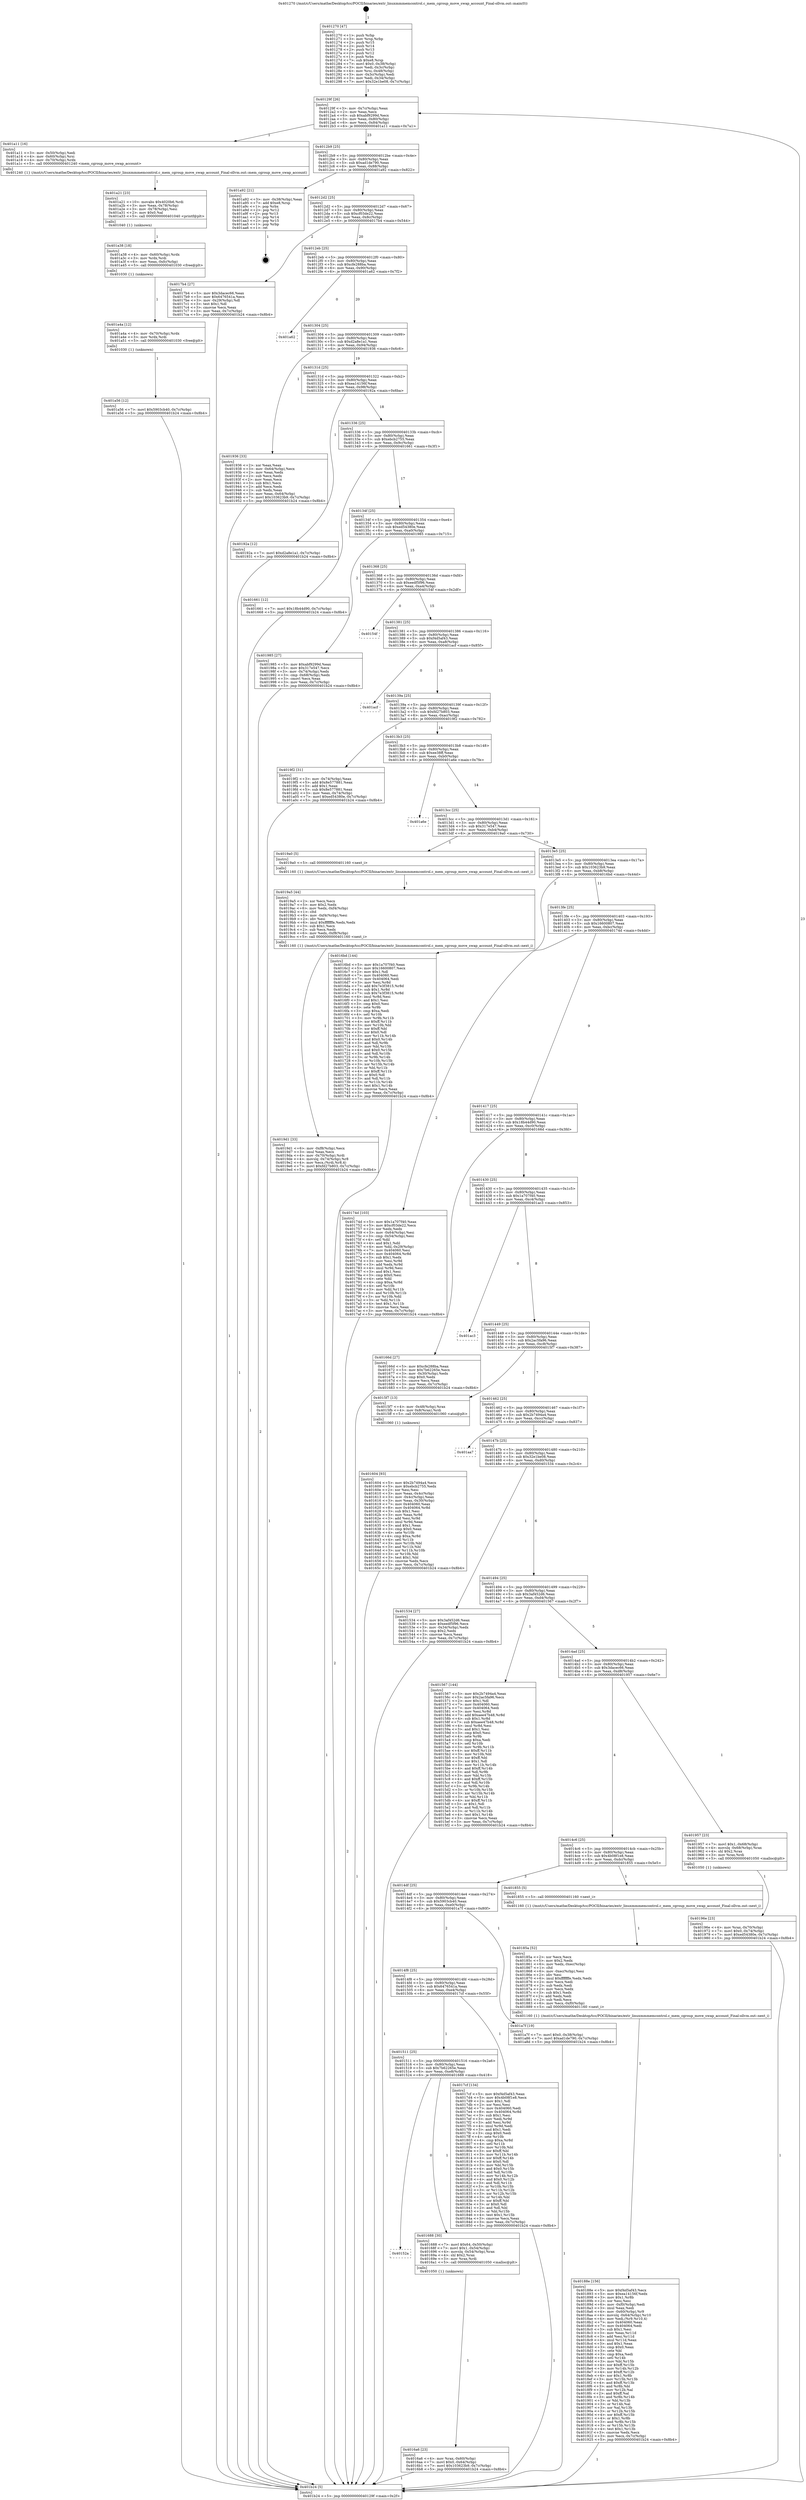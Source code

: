 digraph "0x401270" {
  label = "0x401270 (/mnt/c/Users/mathe/Desktop/tcc/POCII/binaries/extr_linuxmmmemcontrol.c_mem_cgroup_move_swap_account_Final-ollvm.out::main(0))"
  labelloc = "t"
  node[shape=record]

  Entry [label="",width=0.3,height=0.3,shape=circle,fillcolor=black,style=filled]
  "0x40129f" [label="{
     0x40129f [26]\l
     | [instrs]\l
     &nbsp;&nbsp;0x40129f \<+3\>: mov -0x7c(%rbp),%eax\l
     &nbsp;&nbsp;0x4012a2 \<+2\>: mov %eax,%ecx\l
     &nbsp;&nbsp;0x4012a4 \<+6\>: sub $0xabf9299d,%ecx\l
     &nbsp;&nbsp;0x4012aa \<+3\>: mov %eax,-0x80(%rbp)\l
     &nbsp;&nbsp;0x4012ad \<+6\>: mov %ecx,-0x84(%rbp)\l
     &nbsp;&nbsp;0x4012b3 \<+6\>: je 0000000000401a11 \<main+0x7a1\>\l
  }"]
  "0x401a11" [label="{
     0x401a11 [16]\l
     | [instrs]\l
     &nbsp;&nbsp;0x401a11 \<+3\>: mov -0x50(%rbp),%edi\l
     &nbsp;&nbsp;0x401a14 \<+4\>: mov -0x60(%rbp),%rsi\l
     &nbsp;&nbsp;0x401a18 \<+4\>: mov -0x70(%rbp),%rdx\l
     &nbsp;&nbsp;0x401a1c \<+5\>: call 0000000000401240 \<mem_cgroup_move_swap_account\>\l
     | [calls]\l
     &nbsp;&nbsp;0x401240 \{1\} (/mnt/c/Users/mathe/Desktop/tcc/POCII/binaries/extr_linuxmmmemcontrol.c_mem_cgroup_move_swap_account_Final-ollvm.out::mem_cgroup_move_swap_account)\l
  }"]
  "0x4012b9" [label="{
     0x4012b9 [25]\l
     | [instrs]\l
     &nbsp;&nbsp;0x4012b9 \<+5\>: jmp 00000000004012be \<main+0x4e\>\l
     &nbsp;&nbsp;0x4012be \<+3\>: mov -0x80(%rbp),%eax\l
     &nbsp;&nbsp;0x4012c1 \<+5\>: sub $0xad1de790,%eax\l
     &nbsp;&nbsp;0x4012c6 \<+6\>: mov %eax,-0x88(%rbp)\l
     &nbsp;&nbsp;0x4012cc \<+6\>: je 0000000000401a92 \<main+0x822\>\l
  }"]
  Exit [label="",width=0.3,height=0.3,shape=circle,fillcolor=black,style=filled,peripheries=2]
  "0x401a92" [label="{
     0x401a92 [21]\l
     | [instrs]\l
     &nbsp;&nbsp;0x401a92 \<+3\>: mov -0x38(%rbp),%eax\l
     &nbsp;&nbsp;0x401a95 \<+7\>: add $0xe8,%rsp\l
     &nbsp;&nbsp;0x401a9c \<+1\>: pop %rbx\l
     &nbsp;&nbsp;0x401a9d \<+2\>: pop %r12\l
     &nbsp;&nbsp;0x401a9f \<+2\>: pop %r13\l
     &nbsp;&nbsp;0x401aa1 \<+2\>: pop %r14\l
     &nbsp;&nbsp;0x401aa3 \<+2\>: pop %r15\l
     &nbsp;&nbsp;0x401aa5 \<+1\>: pop %rbp\l
     &nbsp;&nbsp;0x401aa6 \<+1\>: ret\l
  }"]
  "0x4012d2" [label="{
     0x4012d2 [25]\l
     | [instrs]\l
     &nbsp;&nbsp;0x4012d2 \<+5\>: jmp 00000000004012d7 \<main+0x67\>\l
     &nbsp;&nbsp;0x4012d7 \<+3\>: mov -0x80(%rbp),%eax\l
     &nbsp;&nbsp;0x4012da \<+5\>: sub $0xcf03de22,%eax\l
     &nbsp;&nbsp;0x4012df \<+6\>: mov %eax,-0x8c(%rbp)\l
     &nbsp;&nbsp;0x4012e5 \<+6\>: je 00000000004017b4 \<main+0x544\>\l
  }"]
  "0x401a56" [label="{
     0x401a56 [12]\l
     | [instrs]\l
     &nbsp;&nbsp;0x401a56 \<+7\>: movl $0x5903cb40,-0x7c(%rbp)\l
     &nbsp;&nbsp;0x401a5d \<+5\>: jmp 0000000000401b24 \<main+0x8b4\>\l
  }"]
  "0x4017b4" [label="{
     0x4017b4 [27]\l
     | [instrs]\l
     &nbsp;&nbsp;0x4017b4 \<+5\>: mov $0x3dacec66,%eax\l
     &nbsp;&nbsp;0x4017b9 \<+5\>: mov $0x6476541a,%ecx\l
     &nbsp;&nbsp;0x4017be \<+3\>: mov -0x29(%rbp),%dl\l
     &nbsp;&nbsp;0x4017c1 \<+3\>: test $0x1,%dl\l
     &nbsp;&nbsp;0x4017c4 \<+3\>: cmovne %ecx,%eax\l
     &nbsp;&nbsp;0x4017c7 \<+3\>: mov %eax,-0x7c(%rbp)\l
     &nbsp;&nbsp;0x4017ca \<+5\>: jmp 0000000000401b24 \<main+0x8b4\>\l
  }"]
  "0x4012eb" [label="{
     0x4012eb [25]\l
     | [instrs]\l
     &nbsp;&nbsp;0x4012eb \<+5\>: jmp 00000000004012f0 \<main+0x80\>\l
     &nbsp;&nbsp;0x4012f0 \<+3\>: mov -0x80(%rbp),%eax\l
     &nbsp;&nbsp;0x4012f3 \<+5\>: sub $0xcfe288ba,%eax\l
     &nbsp;&nbsp;0x4012f8 \<+6\>: mov %eax,-0x90(%rbp)\l
     &nbsp;&nbsp;0x4012fe \<+6\>: je 0000000000401a62 \<main+0x7f2\>\l
  }"]
  "0x401a4a" [label="{
     0x401a4a [12]\l
     | [instrs]\l
     &nbsp;&nbsp;0x401a4a \<+4\>: mov -0x70(%rbp),%rdx\l
     &nbsp;&nbsp;0x401a4e \<+3\>: mov %rdx,%rdi\l
     &nbsp;&nbsp;0x401a51 \<+5\>: call 0000000000401030 \<free@plt\>\l
     | [calls]\l
     &nbsp;&nbsp;0x401030 \{1\} (unknown)\l
  }"]
  "0x401a62" [label="{
     0x401a62\l
  }", style=dashed]
  "0x401304" [label="{
     0x401304 [25]\l
     | [instrs]\l
     &nbsp;&nbsp;0x401304 \<+5\>: jmp 0000000000401309 \<main+0x99\>\l
     &nbsp;&nbsp;0x401309 \<+3\>: mov -0x80(%rbp),%eax\l
     &nbsp;&nbsp;0x40130c \<+5\>: sub $0xd2a8e1a1,%eax\l
     &nbsp;&nbsp;0x401311 \<+6\>: mov %eax,-0x94(%rbp)\l
     &nbsp;&nbsp;0x401317 \<+6\>: je 0000000000401936 \<main+0x6c6\>\l
  }"]
  "0x401a38" [label="{
     0x401a38 [18]\l
     | [instrs]\l
     &nbsp;&nbsp;0x401a38 \<+4\>: mov -0x60(%rbp),%rdx\l
     &nbsp;&nbsp;0x401a3c \<+3\>: mov %rdx,%rdi\l
     &nbsp;&nbsp;0x401a3f \<+6\>: mov %eax,-0xfc(%rbp)\l
     &nbsp;&nbsp;0x401a45 \<+5\>: call 0000000000401030 \<free@plt\>\l
     | [calls]\l
     &nbsp;&nbsp;0x401030 \{1\} (unknown)\l
  }"]
  "0x401936" [label="{
     0x401936 [33]\l
     | [instrs]\l
     &nbsp;&nbsp;0x401936 \<+2\>: xor %eax,%eax\l
     &nbsp;&nbsp;0x401938 \<+3\>: mov -0x64(%rbp),%ecx\l
     &nbsp;&nbsp;0x40193b \<+2\>: mov %eax,%edx\l
     &nbsp;&nbsp;0x40193d \<+2\>: sub %ecx,%edx\l
     &nbsp;&nbsp;0x40193f \<+2\>: mov %eax,%ecx\l
     &nbsp;&nbsp;0x401941 \<+3\>: sub $0x1,%ecx\l
     &nbsp;&nbsp;0x401944 \<+2\>: add %ecx,%edx\l
     &nbsp;&nbsp;0x401946 \<+2\>: sub %edx,%eax\l
     &nbsp;&nbsp;0x401948 \<+3\>: mov %eax,-0x64(%rbp)\l
     &nbsp;&nbsp;0x40194b \<+7\>: movl $0x103623b9,-0x7c(%rbp)\l
     &nbsp;&nbsp;0x401952 \<+5\>: jmp 0000000000401b24 \<main+0x8b4\>\l
  }"]
  "0x40131d" [label="{
     0x40131d [25]\l
     | [instrs]\l
     &nbsp;&nbsp;0x40131d \<+5\>: jmp 0000000000401322 \<main+0xb2\>\l
     &nbsp;&nbsp;0x401322 \<+3\>: mov -0x80(%rbp),%eax\l
     &nbsp;&nbsp;0x401325 \<+5\>: sub $0xea14156f,%eax\l
     &nbsp;&nbsp;0x40132a \<+6\>: mov %eax,-0x98(%rbp)\l
     &nbsp;&nbsp;0x401330 \<+6\>: je 000000000040192a \<main+0x6ba\>\l
  }"]
  "0x401a21" [label="{
     0x401a21 [23]\l
     | [instrs]\l
     &nbsp;&nbsp;0x401a21 \<+10\>: movabs $0x4020b6,%rdi\l
     &nbsp;&nbsp;0x401a2b \<+3\>: mov %eax,-0x78(%rbp)\l
     &nbsp;&nbsp;0x401a2e \<+3\>: mov -0x78(%rbp),%esi\l
     &nbsp;&nbsp;0x401a31 \<+2\>: mov $0x0,%al\l
     &nbsp;&nbsp;0x401a33 \<+5\>: call 0000000000401040 \<printf@plt\>\l
     | [calls]\l
     &nbsp;&nbsp;0x401040 \{1\} (unknown)\l
  }"]
  "0x40192a" [label="{
     0x40192a [12]\l
     | [instrs]\l
     &nbsp;&nbsp;0x40192a \<+7\>: movl $0xd2a8e1a1,-0x7c(%rbp)\l
     &nbsp;&nbsp;0x401931 \<+5\>: jmp 0000000000401b24 \<main+0x8b4\>\l
  }"]
  "0x401336" [label="{
     0x401336 [25]\l
     | [instrs]\l
     &nbsp;&nbsp;0x401336 \<+5\>: jmp 000000000040133b \<main+0xcb\>\l
     &nbsp;&nbsp;0x40133b \<+3\>: mov -0x80(%rbp),%eax\l
     &nbsp;&nbsp;0x40133e \<+5\>: sub $0xebcb2755,%eax\l
     &nbsp;&nbsp;0x401343 \<+6\>: mov %eax,-0x9c(%rbp)\l
     &nbsp;&nbsp;0x401349 \<+6\>: je 0000000000401661 \<main+0x3f1\>\l
  }"]
  "0x4019d1" [label="{
     0x4019d1 [33]\l
     | [instrs]\l
     &nbsp;&nbsp;0x4019d1 \<+6\>: mov -0xf8(%rbp),%ecx\l
     &nbsp;&nbsp;0x4019d7 \<+3\>: imul %eax,%ecx\l
     &nbsp;&nbsp;0x4019da \<+4\>: mov -0x70(%rbp),%rdi\l
     &nbsp;&nbsp;0x4019de \<+4\>: movslq -0x74(%rbp),%r8\l
     &nbsp;&nbsp;0x4019e2 \<+4\>: mov %ecx,(%rdi,%r8,4)\l
     &nbsp;&nbsp;0x4019e6 \<+7\>: movl $0xfd27b803,-0x7c(%rbp)\l
     &nbsp;&nbsp;0x4019ed \<+5\>: jmp 0000000000401b24 \<main+0x8b4\>\l
  }"]
  "0x401661" [label="{
     0x401661 [12]\l
     | [instrs]\l
     &nbsp;&nbsp;0x401661 \<+7\>: movl $0x18b44d90,-0x7c(%rbp)\l
     &nbsp;&nbsp;0x401668 \<+5\>: jmp 0000000000401b24 \<main+0x8b4\>\l
  }"]
  "0x40134f" [label="{
     0x40134f [25]\l
     | [instrs]\l
     &nbsp;&nbsp;0x40134f \<+5\>: jmp 0000000000401354 \<main+0xe4\>\l
     &nbsp;&nbsp;0x401354 \<+3\>: mov -0x80(%rbp),%eax\l
     &nbsp;&nbsp;0x401357 \<+5\>: sub $0xed54380e,%eax\l
     &nbsp;&nbsp;0x40135c \<+6\>: mov %eax,-0xa0(%rbp)\l
     &nbsp;&nbsp;0x401362 \<+6\>: je 0000000000401985 \<main+0x715\>\l
  }"]
  "0x4019a5" [label="{
     0x4019a5 [44]\l
     | [instrs]\l
     &nbsp;&nbsp;0x4019a5 \<+2\>: xor %ecx,%ecx\l
     &nbsp;&nbsp;0x4019a7 \<+5\>: mov $0x2,%edx\l
     &nbsp;&nbsp;0x4019ac \<+6\>: mov %edx,-0xf4(%rbp)\l
     &nbsp;&nbsp;0x4019b2 \<+1\>: cltd\l
     &nbsp;&nbsp;0x4019b3 \<+6\>: mov -0xf4(%rbp),%esi\l
     &nbsp;&nbsp;0x4019b9 \<+2\>: idiv %esi\l
     &nbsp;&nbsp;0x4019bb \<+6\>: imul $0xfffffffe,%edx,%edx\l
     &nbsp;&nbsp;0x4019c1 \<+3\>: sub $0x1,%ecx\l
     &nbsp;&nbsp;0x4019c4 \<+2\>: sub %ecx,%edx\l
     &nbsp;&nbsp;0x4019c6 \<+6\>: mov %edx,-0xf8(%rbp)\l
     &nbsp;&nbsp;0x4019cc \<+5\>: call 0000000000401160 \<next_i\>\l
     | [calls]\l
     &nbsp;&nbsp;0x401160 \{1\} (/mnt/c/Users/mathe/Desktop/tcc/POCII/binaries/extr_linuxmmmemcontrol.c_mem_cgroup_move_swap_account_Final-ollvm.out::next_i)\l
  }"]
  "0x401985" [label="{
     0x401985 [27]\l
     | [instrs]\l
     &nbsp;&nbsp;0x401985 \<+5\>: mov $0xabf9299d,%eax\l
     &nbsp;&nbsp;0x40198a \<+5\>: mov $0x317e547,%ecx\l
     &nbsp;&nbsp;0x40198f \<+3\>: mov -0x74(%rbp),%edx\l
     &nbsp;&nbsp;0x401992 \<+3\>: cmp -0x68(%rbp),%edx\l
     &nbsp;&nbsp;0x401995 \<+3\>: cmovl %ecx,%eax\l
     &nbsp;&nbsp;0x401998 \<+3\>: mov %eax,-0x7c(%rbp)\l
     &nbsp;&nbsp;0x40199b \<+5\>: jmp 0000000000401b24 \<main+0x8b4\>\l
  }"]
  "0x401368" [label="{
     0x401368 [25]\l
     | [instrs]\l
     &nbsp;&nbsp;0x401368 \<+5\>: jmp 000000000040136d \<main+0xfd\>\l
     &nbsp;&nbsp;0x40136d \<+3\>: mov -0x80(%rbp),%eax\l
     &nbsp;&nbsp;0x401370 \<+5\>: sub $0xeedf5f96,%eax\l
     &nbsp;&nbsp;0x401375 \<+6\>: mov %eax,-0xa4(%rbp)\l
     &nbsp;&nbsp;0x40137b \<+6\>: je 000000000040154f \<main+0x2df\>\l
  }"]
  "0x40196e" [label="{
     0x40196e [23]\l
     | [instrs]\l
     &nbsp;&nbsp;0x40196e \<+4\>: mov %rax,-0x70(%rbp)\l
     &nbsp;&nbsp;0x401972 \<+7\>: movl $0x0,-0x74(%rbp)\l
     &nbsp;&nbsp;0x401979 \<+7\>: movl $0xed54380e,-0x7c(%rbp)\l
     &nbsp;&nbsp;0x401980 \<+5\>: jmp 0000000000401b24 \<main+0x8b4\>\l
  }"]
  "0x40154f" [label="{
     0x40154f\l
  }", style=dashed]
  "0x401381" [label="{
     0x401381 [25]\l
     | [instrs]\l
     &nbsp;&nbsp;0x401381 \<+5\>: jmp 0000000000401386 \<main+0x116\>\l
     &nbsp;&nbsp;0x401386 \<+3\>: mov -0x80(%rbp),%eax\l
     &nbsp;&nbsp;0x401389 \<+5\>: sub $0xf4d5af43,%eax\l
     &nbsp;&nbsp;0x40138e \<+6\>: mov %eax,-0xa8(%rbp)\l
     &nbsp;&nbsp;0x401394 \<+6\>: je 0000000000401acf \<main+0x85f\>\l
  }"]
  "0x40188e" [label="{
     0x40188e [156]\l
     | [instrs]\l
     &nbsp;&nbsp;0x40188e \<+5\>: mov $0xf4d5af43,%ecx\l
     &nbsp;&nbsp;0x401893 \<+5\>: mov $0xea14156f,%edx\l
     &nbsp;&nbsp;0x401898 \<+3\>: mov $0x1,%r8b\l
     &nbsp;&nbsp;0x40189b \<+2\>: xor %esi,%esi\l
     &nbsp;&nbsp;0x40189d \<+6\>: mov -0xf0(%rbp),%edi\l
     &nbsp;&nbsp;0x4018a3 \<+3\>: imul %eax,%edi\l
     &nbsp;&nbsp;0x4018a6 \<+4\>: mov -0x60(%rbp),%r9\l
     &nbsp;&nbsp;0x4018aa \<+4\>: movslq -0x64(%rbp),%r10\l
     &nbsp;&nbsp;0x4018ae \<+4\>: mov %edi,(%r9,%r10,4)\l
     &nbsp;&nbsp;0x4018b2 \<+7\>: mov 0x404060,%eax\l
     &nbsp;&nbsp;0x4018b9 \<+7\>: mov 0x404064,%edi\l
     &nbsp;&nbsp;0x4018c0 \<+3\>: sub $0x1,%esi\l
     &nbsp;&nbsp;0x4018c3 \<+3\>: mov %eax,%r11d\l
     &nbsp;&nbsp;0x4018c6 \<+3\>: add %esi,%r11d\l
     &nbsp;&nbsp;0x4018c9 \<+4\>: imul %r11d,%eax\l
     &nbsp;&nbsp;0x4018cd \<+3\>: and $0x1,%eax\l
     &nbsp;&nbsp;0x4018d0 \<+3\>: cmp $0x0,%eax\l
     &nbsp;&nbsp;0x4018d3 \<+3\>: sete %bl\l
     &nbsp;&nbsp;0x4018d6 \<+3\>: cmp $0xa,%edi\l
     &nbsp;&nbsp;0x4018d9 \<+4\>: setl %r14b\l
     &nbsp;&nbsp;0x4018dd \<+3\>: mov %bl,%r15b\l
     &nbsp;&nbsp;0x4018e0 \<+4\>: xor $0xff,%r15b\l
     &nbsp;&nbsp;0x4018e4 \<+3\>: mov %r14b,%r12b\l
     &nbsp;&nbsp;0x4018e7 \<+4\>: xor $0xff,%r12b\l
     &nbsp;&nbsp;0x4018eb \<+4\>: xor $0x1,%r8b\l
     &nbsp;&nbsp;0x4018ef \<+3\>: mov %r15b,%r13b\l
     &nbsp;&nbsp;0x4018f2 \<+4\>: and $0xff,%r13b\l
     &nbsp;&nbsp;0x4018f6 \<+3\>: and %r8b,%bl\l
     &nbsp;&nbsp;0x4018f9 \<+3\>: mov %r12b,%al\l
     &nbsp;&nbsp;0x4018fc \<+2\>: and $0xff,%al\l
     &nbsp;&nbsp;0x4018fe \<+3\>: and %r8b,%r14b\l
     &nbsp;&nbsp;0x401901 \<+3\>: or %bl,%r13b\l
     &nbsp;&nbsp;0x401904 \<+3\>: or %r14b,%al\l
     &nbsp;&nbsp;0x401907 \<+3\>: xor %al,%r13b\l
     &nbsp;&nbsp;0x40190a \<+3\>: or %r12b,%r15b\l
     &nbsp;&nbsp;0x40190d \<+4\>: xor $0xff,%r15b\l
     &nbsp;&nbsp;0x401911 \<+4\>: or $0x1,%r8b\l
     &nbsp;&nbsp;0x401915 \<+3\>: and %r8b,%r15b\l
     &nbsp;&nbsp;0x401918 \<+3\>: or %r15b,%r13b\l
     &nbsp;&nbsp;0x40191b \<+4\>: test $0x1,%r13b\l
     &nbsp;&nbsp;0x40191f \<+3\>: cmovne %edx,%ecx\l
     &nbsp;&nbsp;0x401922 \<+3\>: mov %ecx,-0x7c(%rbp)\l
     &nbsp;&nbsp;0x401925 \<+5\>: jmp 0000000000401b24 \<main+0x8b4\>\l
  }"]
  "0x401acf" [label="{
     0x401acf\l
  }", style=dashed]
  "0x40139a" [label="{
     0x40139a [25]\l
     | [instrs]\l
     &nbsp;&nbsp;0x40139a \<+5\>: jmp 000000000040139f \<main+0x12f\>\l
     &nbsp;&nbsp;0x40139f \<+3\>: mov -0x80(%rbp),%eax\l
     &nbsp;&nbsp;0x4013a2 \<+5\>: sub $0xfd27b803,%eax\l
     &nbsp;&nbsp;0x4013a7 \<+6\>: mov %eax,-0xac(%rbp)\l
     &nbsp;&nbsp;0x4013ad \<+6\>: je 00000000004019f2 \<main+0x782\>\l
  }"]
  "0x40185a" [label="{
     0x40185a [52]\l
     | [instrs]\l
     &nbsp;&nbsp;0x40185a \<+2\>: xor %ecx,%ecx\l
     &nbsp;&nbsp;0x40185c \<+5\>: mov $0x2,%edx\l
     &nbsp;&nbsp;0x401861 \<+6\>: mov %edx,-0xec(%rbp)\l
     &nbsp;&nbsp;0x401867 \<+1\>: cltd\l
     &nbsp;&nbsp;0x401868 \<+6\>: mov -0xec(%rbp),%esi\l
     &nbsp;&nbsp;0x40186e \<+2\>: idiv %esi\l
     &nbsp;&nbsp;0x401870 \<+6\>: imul $0xfffffffe,%edx,%edx\l
     &nbsp;&nbsp;0x401876 \<+2\>: mov %ecx,%edi\l
     &nbsp;&nbsp;0x401878 \<+2\>: sub %edx,%edi\l
     &nbsp;&nbsp;0x40187a \<+2\>: mov %ecx,%edx\l
     &nbsp;&nbsp;0x40187c \<+3\>: sub $0x1,%edx\l
     &nbsp;&nbsp;0x40187f \<+2\>: add %edx,%edi\l
     &nbsp;&nbsp;0x401881 \<+2\>: sub %edi,%ecx\l
     &nbsp;&nbsp;0x401883 \<+6\>: mov %ecx,-0xf0(%rbp)\l
     &nbsp;&nbsp;0x401889 \<+5\>: call 0000000000401160 \<next_i\>\l
     | [calls]\l
     &nbsp;&nbsp;0x401160 \{1\} (/mnt/c/Users/mathe/Desktop/tcc/POCII/binaries/extr_linuxmmmemcontrol.c_mem_cgroup_move_swap_account_Final-ollvm.out::next_i)\l
  }"]
  "0x4019f2" [label="{
     0x4019f2 [31]\l
     | [instrs]\l
     &nbsp;&nbsp;0x4019f2 \<+3\>: mov -0x74(%rbp),%eax\l
     &nbsp;&nbsp;0x4019f5 \<+5\>: add $0x8e577881,%eax\l
     &nbsp;&nbsp;0x4019fa \<+3\>: add $0x1,%eax\l
     &nbsp;&nbsp;0x4019fd \<+5\>: sub $0x8e577881,%eax\l
     &nbsp;&nbsp;0x401a02 \<+3\>: mov %eax,-0x74(%rbp)\l
     &nbsp;&nbsp;0x401a05 \<+7\>: movl $0xed54380e,-0x7c(%rbp)\l
     &nbsp;&nbsp;0x401a0c \<+5\>: jmp 0000000000401b24 \<main+0x8b4\>\l
  }"]
  "0x4013b3" [label="{
     0x4013b3 [25]\l
     | [instrs]\l
     &nbsp;&nbsp;0x4013b3 \<+5\>: jmp 00000000004013b8 \<main+0x148\>\l
     &nbsp;&nbsp;0x4013b8 \<+3\>: mov -0x80(%rbp),%eax\l
     &nbsp;&nbsp;0x4013bb \<+5\>: sub $0xee38ff,%eax\l
     &nbsp;&nbsp;0x4013c0 \<+6\>: mov %eax,-0xb0(%rbp)\l
     &nbsp;&nbsp;0x4013c6 \<+6\>: je 0000000000401a6e \<main+0x7fe\>\l
  }"]
  "0x4016a6" [label="{
     0x4016a6 [23]\l
     | [instrs]\l
     &nbsp;&nbsp;0x4016a6 \<+4\>: mov %rax,-0x60(%rbp)\l
     &nbsp;&nbsp;0x4016aa \<+7\>: movl $0x0,-0x64(%rbp)\l
     &nbsp;&nbsp;0x4016b1 \<+7\>: movl $0x103623b9,-0x7c(%rbp)\l
     &nbsp;&nbsp;0x4016b8 \<+5\>: jmp 0000000000401b24 \<main+0x8b4\>\l
  }"]
  "0x401a6e" [label="{
     0x401a6e\l
  }", style=dashed]
  "0x4013cc" [label="{
     0x4013cc [25]\l
     | [instrs]\l
     &nbsp;&nbsp;0x4013cc \<+5\>: jmp 00000000004013d1 \<main+0x161\>\l
     &nbsp;&nbsp;0x4013d1 \<+3\>: mov -0x80(%rbp),%eax\l
     &nbsp;&nbsp;0x4013d4 \<+5\>: sub $0x317e547,%eax\l
     &nbsp;&nbsp;0x4013d9 \<+6\>: mov %eax,-0xb4(%rbp)\l
     &nbsp;&nbsp;0x4013df \<+6\>: je 00000000004019a0 \<main+0x730\>\l
  }"]
  "0x40152a" [label="{
     0x40152a\l
  }", style=dashed]
  "0x4019a0" [label="{
     0x4019a0 [5]\l
     | [instrs]\l
     &nbsp;&nbsp;0x4019a0 \<+5\>: call 0000000000401160 \<next_i\>\l
     | [calls]\l
     &nbsp;&nbsp;0x401160 \{1\} (/mnt/c/Users/mathe/Desktop/tcc/POCII/binaries/extr_linuxmmmemcontrol.c_mem_cgroup_move_swap_account_Final-ollvm.out::next_i)\l
  }"]
  "0x4013e5" [label="{
     0x4013e5 [25]\l
     | [instrs]\l
     &nbsp;&nbsp;0x4013e5 \<+5\>: jmp 00000000004013ea \<main+0x17a\>\l
     &nbsp;&nbsp;0x4013ea \<+3\>: mov -0x80(%rbp),%eax\l
     &nbsp;&nbsp;0x4013ed \<+5\>: sub $0x103623b9,%eax\l
     &nbsp;&nbsp;0x4013f2 \<+6\>: mov %eax,-0xb8(%rbp)\l
     &nbsp;&nbsp;0x4013f8 \<+6\>: je 00000000004016bd \<main+0x44d\>\l
  }"]
  "0x401688" [label="{
     0x401688 [30]\l
     | [instrs]\l
     &nbsp;&nbsp;0x401688 \<+7\>: movl $0x64,-0x50(%rbp)\l
     &nbsp;&nbsp;0x40168f \<+7\>: movl $0x1,-0x54(%rbp)\l
     &nbsp;&nbsp;0x401696 \<+4\>: movslq -0x54(%rbp),%rax\l
     &nbsp;&nbsp;0x40169a \<+4\>: shl $0x2,%rax\l
     &nbsp;&nbsp;0x40169e \<+3\>: mov %rax,%rdi\l
     &nbsp;&nbsp;0x4016a1 \<+5\>: call 0000000000401050 \<malloc@plt\>\l
     | [calls]\l
     &nbsp;&nbsp;0x401050 \{1\} (unknown)\l
  }"]
  "0x4016bd" [label="{
     0x4016bd [144]\l
     | [instrs]\l
     &nbsp;&nbsp;0x4016bd \<+5\>: mov $0x1a707f40,%eax\l
     &nbsp;&nbsp;0x4016c2 \<+5\>: mov $0x16600807,%ecx\l
     &nbsp;&nbsp;0x4016c7 \<+2\>: mov $0x1,%dl\l
     &nbsp;&nbsp;0x4016c9 \<+7\>: mov 0x404060,%esi\l
     &nbsp;&nbsp;0x4016d0 \<+7\>: mov 0x404064,%edi\l
     &nbsp;&nbsp;0x4016d7 \<+3\>: mov %esi,%r8d\l
     &nbsp;&nbsp;0x4016da \<+7\>: add $0x7e3f3815,%r8d\l
     &nbsp;&nbsp;0x4016e1 \<+4\>: sub $0x1,%r8d\l
     &nbsp;&nbsp;0x4016e5 \<+7\>: sub $0x7e3f3815,%r8d\l
     &nbsp;&nbsp;0x4016ec \<+4\>: imul %r8d,%esi\l
     &nbsp;&nbsp;0x4016f0 \<+3\>: and $0x1,%esi\l
     &nbsp;&nbsp;0x4016f3 \<+3\>: cmp $0x0,%esi\l
     &nbsp;&nbsp;0x4016f6 \<+4\>: sete %r9b\l
     &nbsp;&nbsp;0x4016fa \<+3\>: cmp $0xa,%edi\l
     &nbsp;&nbsp;0x4016fd \<+4\>: setl %r10b\l
     &nbsp;&nbsp;0x401701 \<+3\>: mov %r9b,%r11b\l
     &nbsp;&nbsp;0x401704 \<+4\>: xor $0xff,%r11b\l
     &nbsp;&nbsp;0x401708 \<+3\>: mov %r10b,%bl\l
     &nbsp;&nbsp;0x40170b \<+3\>: xor $0xff,%bl\l
     &nbsp;&nbsp;0x40170e \<+3\>: xor $0x0,%dl\l
     &nbsp;&nbsp;0x401711 \<+3\>: mov %r11b,%r14b\l
     &nbsp;&nbsp;0x401714 \<+4\>: and $0x0,%r14b\l
     &nbsp;&nbsp;0x401718 \<+3\>: and %dl,%r9b\l
     &nbsp;&nbsp;0x40171b \<+3\>: mov %bl,%r15b\l
     &nbsp;&nbsp;0x40171e \<+4\>: and $0x0,%r15b\l
     &nbsp;&nbsp;0x401722 \<+3\>: and %dl,%r10b\l
     &nbsp;&nbsp;0x401725 \<+3\>: or %r9b,%r14b\l
     &nbsp;&nbsp;0x401728 \<+3\>: or %r10b,%r15b\l
     &nbsp;&nbsp;0x40172b \<+3\>: xor %r15b,%r14b\l
     &nbsp;&nbsp;0x40172e \<+3\>: or %bl,%r11b\l
     &nbsp;&nbsp;0x401731 \<+4\>: xor $0xff,%r11b\l
     &nbsp;&nbsp;0x401735 \<+3\>: or $0x0,%dl\l
     &nbsp;&nbsp;0x401738 \<+3\>: and %dl,%r11b\l
     &nbsp;&nbsp;0x40173b \<+3\>: or %r11b,%r14b\l
     &nbsp;&nbsp;0x40173e \<+4\>: test $0x1,%r14b\l
     &nbsp;&nbsp;0x401742 \<+3\>: cmovne %ecx,%eax\l
     &nbsp;&nbsp;0x401745 \<+3\>: mov %eax,-0x7c(%rbp)\l
     &nbsp;&nbsp;0x401748 \<+5\>: jmp 0000000000401b24 \<main+0x8b4\>\l
  }"]
  "0x4013fe" [label="{
     0x4013fe [25]\l
     | [instrs]\l
     &nbsp;&nbsp;0x4013fe \<+5\>: jmp 0000000000401403 \<main+0x193\>\l
     &nbsp;&nbsp;0x401403 \<+3\>: mov -0x80(%rbp),%eax\l
     &nbsp;&nbsp;0x401406 \<+5\>: sub $0x16600807,%eax\l
     &nbsp;&nbsp;0x40140b \<+6\>: mov %eax,-0xbc(%rbp)\l
     &nbsp;&nbsp;0x401411 \<+6\>: je 000000000040174d \<main+0x4dd\>\l
  }"]
  "0x401511" [label="{
     0x401511 [25]\l
     | [instrs]\l
     &nbsp;&nbsp;0x401511 \<+5\>: jmp 0000000000401516 \<main+0x2a6\>\l
     &nbsp;&nbsp;0x401516 \<+3\>: mov -0x80(%rbp),%eax\l
     &nbsp;&nbsp;0x401519 \<+5\>: sub $0x7b62265e,%eax\l
     &nbsp;&nbsp;0x40151e \<+6\>: mov %eax,-0xe8(%rbp)\l
     &nbsp;&nbsp;0x401524 \<+6\>: je 0000000000401688 \<main+0x418\>\l
  }"]
  "0x40174d" [label="{
     0x40174d [103]\l
     | [instrs]\l
     &nbsp;&nbsp;0x40174d \<+5\>: mov $0x1a707f40,%eax\l
     &nbsp;&nbsp;0x401752 \<+5\>: mov $0xcf03de22,%ecx\l
     &nbsp;&nbsp;0x401757 \<+2\>: xor %edx,%edx\l
     &nbsp;&nbsp;0x401759 \<+3\>: mov -0x64(%rbp),%esi\l
     &nbsp;&nbsp;0x40175c \<+3\>: cmp -0x54(%rbp),%esi\l
     &nbsp;&nbsp;0x40175f \<+4\>: setl %dil\l
     &nbsp;&nbsp;0x401763 \<+4\>: and $0x1,%dil\l
     &nbsp;&nbsp;0x401767 \<+4\>: mov %dil,-0x29(%rbp)\l
     &nbsp;&nbsp;0x40176b \<+7\>: mov 0x404060,%esi\l
     &nbsp;&nbsp;0x401772 \<+8\>: mov 0x404064,%r8d\l
     &nbsp;&nbsp;0x40177a \<+3\>: sub $0x1,%edx\l
     &nbsp;&nbsp;0x40177d \<+3\>: mov %esi,%r9d\l
     &nbsp;&nbsp;0x401780 \<+3\>: add %edx,%r9d\l
     &nbsp;&nbsp;0x401783 \<+4\>: imul %r9d,%esi\l
     &nbsp;&nbsp;0x401787 \<+3\>: and $0x1,%esi\l
     &nbsp;&nbsp;0x40178a \<+3\>: cmp $0x0,%esi\l
     &nbsp;&nbsp;0x40178d \<+4\>: sete %dil\l
     &nbsp;&nbsp;0x401791 \<+4\>: cmp $0xa,%r8d\l
     &nbsp;&nbsp;0x401795 \<+4\>: setl %r10b\l
     &nbsp;&nbsp;0x401799 \<+3\>: mov %dil,%r11b\l
     &nbsp;&nbsp;0x40179c \<+3\>: and %r10b,%r11b\l
     &nbsp;&nbsp;0x40179f \<+3\>: xor %r10b,%dil\l
     &nbsp;&nbsp;0x4017a2 \<+3\>: or %dil,%r11b\l
     &nbsp;&nbsp;0x4017a5 \<+4\>: test $0x1,%r11b\l
     &nbsp;&nbsp;0x4017a9 \<+3\>: cmovne %ecx,%eax\l
     &nbsp;&nbsp;0x4017ac \<+3\>: mov %eax,-0x7c(%rbp)\l
     &nbsp;&nbsp;0x4017af \<+5\>: jmp 0000000000401b24 \<main+0x8b4\>\l
  }"]
  "0x401417" [label="{
     0x401417 [25]\l
     | [instrs]\l
     &nbsp;&nbsp;0x401417 \<+5\>: jmp 000000000040141c \<main+0x1ac\>\l
     &nbsp;&nbsp;0x40141c \<+3\>: mov -0x80(%rbp),%eax\l
     &nbsp;&nbsp;0x40141f \<+5\>: sub $0x18b44d90,%eax\l
     &nbsp;&nbsp;0x401424 \<+6\>: mov %eax,-0xc0(%rbp)\l
     &nbsp;&nbsp;0x40142a \<+6\>: je 000000000040166d \<main+0x3fd\>\l
  }"]
  "0x4017cf" [label="{
     0x4017cf [134]\l
     | [instrs]\l
     &nbsp;&nbsp;0x4017cf \<+5\>: mov $0xf4d5af43,%eax\l
     &nbsp;&nbsp;0x4017d4 \<+5\>: mov $0x4b08f1e8,%ecx\l
     &nbsp;&nbsp;0x4017d9 \<+2\>: mov $0x1,%dl\l
     &nbsp;&nbsp;0x4017db \<+2\>: xor %esi,%esi\l
     &nbsp;&nbsp;0x4017dd \<+7\>: mov 0x404060,%edi\l
     &nbsp;&nbsp;0x4017e4 \<+8\>: mov 0x404064,%r8d\l
     &nbsp;&nbsp;0x4017ec \<+3\>: sub $0x1,%esi\l
     &nbsp;&nbsp;0x4017ef \<+3\>: mov %edi,%r9d\l
     &nbsp;&nbsp;0x4017f2 \<+3\>: add %esi,%r9d\l
     &nbsp;&nbsp;0x4017f5 \<+4\>: imul %r9d,%edi\l
     &nbsp;&nbsp;0x4017f9 \<+3\>: and $0x1,%edi\l
     &nbsp;&nbsp;0x4017fc \<+3\>: cmp $0x0,%edi\l
     &nbsp;&nbsp;0x4017ff \<+4\>: sete %r10b\l
     &nbsp;&nbsp;0x401803 \<+4\>: cmp $0xa,%r8d\l
     &nbsp;&nbsp;0x401807 \<+4\>: setl %r11b\l
     &nbsp;&nbsp;0x40180b \<+3\>: mov %r10b,%bl\l
     &nbsp;&nbsp;0x40180e \<+3\>: xor $0xff,%bl\l
     &nbsp;&nbsp;0x401811 \<+3\>: mov %r11b,%r14b\l
     &nbsp;&nbsp;0x401814 \<+4\>: xor $0xff,%r14b\l
     &nbsp;&nbsp;0x401818 \<+3\>: xor $0x0,%dl\l
     &nbsp;&nbsp;0x40181b \<+3\>: mov %bl,%r15b\l
     &nbsp;&nbsp;0x40181e \<+4\>: and $0x0,%r15b\l
     &nbsp;&nbsp;0x401822 \<+3\>: and %dl,%r10b\l
     &nbsp;&nbsp;0x401825 \<+3\>: mov %r14b,%r12b\l
     &nbsp;&nbsp;0x401828 \<+4\>: and $0x0,%r12b\l
     &nbsp;&nbsp;0x40182c \<+3\>: and %dl,%r11b\l
     &nbsp;&nbsp;0x40182f \<+3\>: or %r10b,%r15b\l
     &nbsp;&nbsp;0x401832 \<+3\>: or %r11b,%r12b\l
     &nbsp;&nbsp;0x401835 \<+3\>: xor %r12b,%r15b\l
     &nbsp;&nbsp;0x401838 \<+3\>: or %r14b,%bl\l
     &nbsp;&nbsp;0x40183b \<+3\>: xor $0xff,%bl\l
     &nbsp;&nbsp;0x40183e \<+3\>: or $0x0,%dl\l
     &nbsp;&nbsp;0x401841 \<+2\>: and %dl,%bl\l
     &nbsp;&nbsp;0x401843 \<+3\>: or %bl,%r15b\l
     &nbsp;&nbsp;0x401846 \<+4\>: test $0x1,%r15b\l
     &nbsp;&nbsp;0x40184a \<+3\>: cmovne %ecx,%eax\l
     &nbsp;&nbsp;0x40184d \<+3\>: mov %eax,-0x7c(%rbp)\l
     &nbsp;&nbsp;0x401850 \<+5\>: jmp 0000000000401b24 \<main+0x8b4\>\l
  }"]
  "0x40166d" [label="{
     0x40166d [27]\l
     | [instrs]\l
     &nbsp;&nbsp;0x40166d \<+5\>: mov $0xcfe288ba,%eax\l
     &nbsp;&nbsp;0x401672 \<+5\>: mov $0x7b62265e,%ecx\l
     &nbsp;&nbsp;0x401677 \<+3\>: mov -0x30(%rbp),%edx\l
     &nbsp;&nbsp;0x40167a \<+3\>: cmp $0x0,%edx\l
     &nbsp;&nbsp;0x40167d \<+3\>: cmove %ecx,%eax\l
     &nbsp;&nbsp;0x401680 \<+3\>: mov %eax,-0x7c(%rbp)\l
     &nbsp;&nbsp;0x401683 \<+5\>: jmp 0000000000401b24 \<main+0x8b4\>\l
  }"]
  "0x401430" [label="{
     0x401430 [25]\l
     | [instrs]\l
     &nbsp;&nbsp;0x401430 \<+5\>: jmp 0000000000401435 \<main+0x1c5\>\l
     &nbsp;&nbsp;0x401435 \<+3\>: mov -0x80(%rbp),%eax\l
     &nbsp;&nbsp;0x401438 \<+5\>: sub $0x1a707f40,%eax\l
     &nbsp;&nbsp;0x40143d \<+6\>: mov %eax,-0xc4(%rbp)\l
     &nbsp;&nbsp;0x401443 \<+6\>: je 0000000000401ac3 \<main+0x853\>\l
  }"]
  "0x4014f8" [label="{
     0x4014f8 [25]\l
     | [instrs]\l
     &nbsp;&nbsp;0x4014f8 \<+5\>: jmp 00000000004014fd \<main+0x28d\>\l
     &nbsp;&nbsp;0x4014fd \<+3\>: mov -0x80(%rbp),%eax\l
     &nbsp;&nbsp;0x401500 \<+5\>: sub $0x6476541a,%eax\l
     &nbsp;&nbsp;0x401505 \<+6\>: mov %eax,-0xe4(%rbp)\l
     &nbsp;&nbsp;0x40150b \<+6\>: je 00000000004017cf \<main+0x55f\>\l
  }"]
  "0x401ac3" [label="{
     0x401ac3\l
  }", style=dashed]
  "0x401449" [label="{
     0x401449 [25]\l
     | [instrs]\l
     &nbsp;&nbsp;0x401449 \<+5\>: jmp 000000000040144e \<main+0x1de\>\l
     &nbsp;&nbsp;0x40144e \<+3\>: mov -0x80(%rbp),%eax\l
     &nbsp;&nbsp;0x401451 \<+5\>: sub $0x2ac5fa96,%eax\l
     &nbsp;&nbsp;0x401456 \<+6\>: mov %eax,-0xc8(%rbp)\l
     &nbsp;&nbsp;0x40145c \<+6\>: je 00000000004015f7 \<main+0x387\>\l
  }"]
  "0x401a7f" [label="{
     0x401a7f [19]\l
     | [instrs]\l
     &nbsp;&nbsp;0x401a7f \<+7\>: movl $0x0,-0x38(%rbp)\l
     &nbsp;&nbsp;0x401a86 \<+7\>: movl $0xad1de790,-0x7c(%rbp)\l
     &nbsp;&nbsp;0x401a8d \<+5\>: jmp 0000000000401b24 \<main+0x8b4\>\l
  }"]
  "0x4015f7" [label="{
     0x4015f7 [13]\l
     | [instrs]\l
     &nbsp;&nbsp;0x4015f7 \<+4\>: mov -0x48(%rbp),%rax\l
     &nbsp;&nbsp;0x4015fb \<+4\>: mov 0x8(%rax),%rdi\l
     &nbsp;&nbsp;0x4015ff \<+5\>: call 0000000000401060 \<atoi@plt\>\l
     | [calls]\l
     &nbsp;&nbsp;0x401060 \{1\} (unknown)\l
  }"]
  "0x401462" [label="{
     0x401462 [25]\l
     | [instrs]\l
     &nbsp;&nbsp;0x401462 \<+5\>: jmp 0000000000401467 \<main+0x1f7\>\l
     &nbsp;&nbsp;0x401467 \<+3\>: mov -0x80(%rbp),%eax\l
     &nbsp;&nbsp;0x40146a \<+5\>: sub $0x2b7494a4,%eax\l
     &nbsp;&nbsp;0x40146f \<+6\>: mov %eax,-0xcc(%rbp)\l
     &nbsp;&nbsp;0x401475 \<+6\>: je 0000000000401aa7 \<main+0x837\>\l
  }"]
  "0x4014df" [label="{
     0x4014df [25]\l
     | [instrs]\l
     &nbsp;&nbsp;0x4014df \<+5\>: jmp 00000000004014e4 \<main+0x274\>\l
     &nbsp;&nbsp;0x4014e4 \<+3\>: mov -0x80(%rbp),%eax\l
     &nbsp;&nbsp;0x4014e7 \<+5\>: sub $0x5903cb40,%eax\l
     &nbsp;&nbsp;0x4014ec \<+6\>: mov %eax,-0xe0(%rbp)\l
     &nbsp;&nbsp;0x4014f2 \<+6\>: je 0000000000401a7f \<main+0x80f\>\l
  }"]
  "0x401aa7" [label="{
     0x401aa7\l
  }", style=dashed]
  "0x40147b" [label="{
     0x40147b [25]\l
     | [instrs]\l
     &nbsp;&nbsp;0x40147b \<+5\>: jmp 0000000000401480 \<main+0x210\>\l
     &nbsp;&nbsp;0x401480 \<+3\>: mov -0x80(%rbp),%eax\l
     &nbsp;&nbsp;0x401483 \<+5\>: sub $0x32e1be08,%eax\l
     &nbsp;&nbsp;0x401488 \<+6\>: mov %eax,-0xd0(%rbp)\l
     &nbsp;&nbsp;0x40148e \<+6\>: je 0000000000401534 \<main+0x2c4\>\l
  }"]
  "0x401855" [label="{
     0x401855 [5]\l
     | [instrs]\l
     &nbsp;&nbsp;0x401855 \<+5\>: call 0000000000401160 \<next_i\>\l
     | [calls]\l
     &nbsp;&nbsp;0x401160 \{1\} (/mnt/c/Users/mathe/Desktop/tcc/POCII/binaries/extr_linuxmmmemcontrol.c_mem_cgroup_move_swap_account_Final-ollvm.out::next_i)\l
  }"]
  "0x401534" [label="{
     0x401534 [27]\l
     | [instrs]\l
     &nbsp;&nbsp;0x401534 \<+5\>: mov $0x3af452d6,%eax\l
     &nbsp;&nbsp;0x401539 \<+5\>: mov $0xeedf5f96,%ecx\l
     &nbsp;&nbsp;0x40153e \<+3\>: mov -0x34(%rbp),%edx\l
     &nbsp;&nbsp;0x401541 \<+3\>: cmp $0x2,%edx\l
     &nbsp;&nbsp;0x401544 \<+3\>: cmovne %ecx,%eax\l
     &nbsp;&nbsp;0x401547 \<+3\>: mov %eax,-0x7c(%rbp)\l
     &nbsp;&nbsp;0x40154a \<+5\>: jmp 0000000000401b24 \<main+0x8b4\>\l
  }"]
  "0x401494" [label="{
     0x401494 [25]\l
     | [instrs]\l
     &nbsp;&nbsp;0x401494 \<+5\>: jmp 0000000000401499 \<main+0x229\>\l
     &nbsp;&nbsp;0x401499 \<+3\>: mov -0x80(%rbp),%eax\l
     &nbsp;&nbsp;0x40149c \<+5\>: sub $0x3af452d6,%eax\l
     &nbsp;&nbsp;0x4014a1 \<+6\>: mov %eax,-0xd4(%rbp)\l
     &nbsp;&nbsp;0x4014a7 \<+6\>: je 0000000000401567 \<main+0x2f7\>\l
  }"]
  "0x401b24" [label="{
     0x401b24 [5]\l
     | [instrs]\l
     &nbsp;&nbsp;0x401b24 \<+5\>: jmp 000000000040129f \<main+0x2f\>\l
  }"]
  "0x401270" [label="{
     0x401270 [47]\l
     | [instrs]\l
     &nbsp;&nbsp;0x401270 \<+1\>: push %rbp\l
     &nbsp;&nbsp;0x401271 \<+3\>: mov %rsp,%rbp\l
     &nbsp;&nbsp;0x401274 \<+2\>: push %r15\l
     &nbsp;&nbsp;0x401276 \<+2\>: push %r14\l
     &nbsp;&nbsp;0x401278 \<+2\>: push %r13\l
     &nbsp;&nbsp;0x40127a \<+2\>: push %r12\l
     &nbsp;&nbsp;0x40127c \<+1\>: push %rbx\l
     &nbsp;&nbsp;0x40127d \<+7\>: sub $0xe8,%rsp\l
     &nbsp;&nbsp;0x401284 \<+7\>: movl $0x0,-0x38(%rbp)\l
     &nbsp;&nbsp;0x40128b \<+3\>: mov %edi,-0x3c(%rbp)\l
     &nbsp;&nbsp;0x40128e \<+4\>: mov %rsi,-0x48(%rbp)\l
     &nbsp;&nbsp;0x401292 \<+3\>: mov -0x3c(%rbp),%edi\l
     &nbsp;&nbsp;0x401295 \<+3\>: mov %edi,-0x34(%rbp)\l
     &nbsp;&nbsp;0x401298 \<+7\>: movl $0x32e1be08,-0x7c(%rbp)\l
  }"]
  "0x4014c6" [label="{
     0x4014c6 [25]\l
     | [instrs]\l
     &nbsp;&nbsp;0x4014c6 \<+5\>: jmp 00000000004014cb \<main+0x25b\>\l
     &nbsp;&nbsp;0x4014cb \<+3\>: mov -0x80(%rbp),%eax\l
     &nbsp;&nbsp;0x4014ce \<+5\>: sub $0x4b08f1e8,%eax\l
     &nbsp;&nbsp;0x4014d3 \<+6\>: mov %eax,-0xdc(%rbp)\l
     &nbsp;&nbsp;0x4014d9 \<+6\>: je 0000000000401855 \<main+0x5e5\>\l
  }"]
  "0x401567" [label="{
     0x401567 [144]\l
     | [instrs]\l
     &nbsp;&nbsp;0x401567 \<+5\>: mov $0x2b7494a4,%eax\l
     &nbsp;&nbsp;0x40156c \<+5\>: mov $0x2ac5fa96,%ecx\l
     &nbsp;&nbsp;0x401571 \<+2\>: mov $0x1,%dl\l
     &nbsp;&nbsp;0x401573 \<+7\>: mov 0x404060,%esi\l
     &nbsp;&nbsp;0x40157a \<+7\>: mov 0x404064,%edi\l
     &nbsp;&nbsp;0x401581 \<+3\>: mov %esi,%r8d\l
     &nbsp;&nbsp;0x401584 \<+7\>: add $0xaee47b48,%r8d\l
     &nbsp;&nbsp;0x40158b \<+4\>: sub $0x1,%r8d\l
     &nbsp;&nbsp;0x40158f \<+7\>: sub $0xaee47b48,%r8d\l
     &nbsp;&nbsp;0x401596 \<+4\>: imul %r8d,%esi\l
     &nbsp;&nbsp;0x40159a \<+3\>: and $0x1,%esi\l
     &nbsp;&nbsp;0x40159d \<+3\>: cmp $0x0,%esi\l
     &nbsp;&nbsp;0x4015a0 \<+4\>: sete %r9b\l
     &nbsp;&nbsp;0x4015a4 \<+3\>: cmp $0xa,%edi\l
     &nbsp;&nbsp;0x4015a7 \<+4\>: setl %r10b\l
     &nbsp;&nbsp;0x4015ab \<+3\>: mov %r9b,%r11b\l
     &nbsp;&nbsp;0x4015ae \<+4\>: xor $0xff,%r11b\l
     &nbsp;&nbsp;0x4015b2 \<+3\>: mov %r10b,%bl\l
     &nbsp;&nbsp;0x4015b5 \<+3\>: xor $0xff,%bl\l
     &nbsp;&nbsp;0x4015b8 \<+3\>: xor $0x1,%dl\l
     &nbsp;&nbsp;0x4015bb \<+3\>: mov %r11b,%r14b\l
     &nbsp;&nbsp;0x4015be \<+4\>: and $0xff,%r14b\l
     &nbsp;&nbsp;0x4015c2 \<+3\>: and %dl,%r9b\l
     &nbsp;&nbsp;0x4015c5 \<+3\>: mov %bl,%r15b\l
     &nbsp;&nbsp;0x4015c8 \<+4\>: and $0xff,%r15b\l
     &nbsp;&nbsp;0x4015cc \<+3\>: and %dl,%r10b\l
     &nbsp;&nbsp;0x4015cf \<+3\>: or %r9b,%r14b\l
     &nbsp;&nbsp;0x4015d2 \<+3\>: or %r10b,%r15b\l
     &nbsp;&nbsp;0x4015d5 \<+3\>: xor %r15b,%r14b\l
     &nbsp;&nbsp;0x4015d8 \<+3\>: or %bl,%r11b\l
     &nbsp;&nbsp;0x4015db \<+4\>: xor $0xff,%r11b\l
     &nbsp;&nbsp;0x4015df \<+3\>: or $0x1,%dl\l
     &nbsp;&nbsp;0x4015e2 \<+3\>: and %dl,%r11b\l
     &nbsp;&nbsp;0x4015e5 \<+3\>: or %r11b,%r14b\l
     &nbsp;&nbsp;0x4015e8 \<+4\>: test $0x1,%r14b\l
     &nbsp;&nbsp;0x4015ec \<+3\>: cmovne %ecx,%eax\l
     &nbsp;&nbsp;0x4015ef \<+3\>: mov %eax,-0x7c(%rbp)\l
     &nbsp;&nbsp;0x4015f2 \<+5\>: jmp 0000000000401b24 \<main+0x8b4\>\l
  }"]
  "0x4014ad" [label="{
     0x4014ad [25]\l
     | [instrs]\l
     &nbsp;&nbsp;0x4014ad \<+5\>: jmp 00000000004014b2 \<main+0x242\>\l
     &nbsp;&nbsp;0x4014b2 \<+3\>: mov -0x80(%rbp),%eax\l
     &nbsp;&nbsp;0x4014b5 \<+5\>: sub $0x3dacec66,%eax\l
     &nbsp;&nbsp;0x4014ba \<+6\>: mov %eax,-0xd8(%rbp)\l
     &nbsp;&nbsp;0x4014c0 \<+6\>: je 0000000000401957 \<main+0x6e7\>\l
  }"]
  "0x401604" [label="{
     0x401604 [93]\l
     | [instrs]\l
     &nbsp;&nbsp;0x401604 \<+5\>: mov $0x2b7494a4,%ecx\l
     &nbsp;&nbsp;0x401609 \<+5\>: mov $0xebcb2755,%edx\l
     &nbsp;&nbsp;0x40160e \<+2\>: xor %esi,%esi\l
     &nbsp;&nbsp;0x401610 \<+3\>: mov %eax,-0x4c(%rbp)\l
     &nbsp;&nbsp;0x401613 \<+3\>: mov -0x4c(%rbp),%eax\l
     &nbsp;&nbsp;0x401616 \<+3\>: mov %eax,-0x30(%rbp)\l
     &nbsp;&nbsp;0x401619 \<+7\>: mov 0x404060,%eax\l
     &nbsp;&nbsp;0x401620 \<+8\>: mov 0x404064,%r8d\l
     &nbsp;&nbsp;0x401628 \<+3\>: sub $0x1,%esi\l
     &nbsp;&nbsp;0x40162b \<+3\>: mov %eax,%r9d\l
     &nbsp;&nbsp;0x40162e \<+3\>: add %esi,%r9d\l
     &nbsp;&nbsp;0x401631 \<+4\>: imul %r9d,%eax\l
     &nbsp;&nbsp;0x401635 \<+3\>: and $0x1,%eax\l
     &nbsp;&nbsp;0x401638 \<+3\>: cmp $0x0,%eax\l
     &nbsp;&nbsp;0x40163b \<+4\>: sete %r10b\l
     &nbsp;&nbsp;0x40163f \<+4\>: cmp $0xa,%r8d\l
     &nbsp;&nbsp;0x401643 \<+4\>: setl %r11b\l
     &nbsp;&nbsp;0x401647 \<+3\>: mov %r10b,%bl\l
     &nbsp;&nbsp;0x40164a \<+3\>: and %r11b,%bl\l
     &nbsp;&nbsp;0x40164d \<+3\>: xor %r11b,%r10b\l
     &nbsp;&nbsp;0x401650 \<+3\>: or %r10b,%bl\l
     &nbsp;&nbsp;0x401653 \<+3\>: test $0x1,%bl\l
     &nbsp;&nbsp;0x401656 \<+3\>: cmovne %edx,%ecx\l
     &nbsp;&nbsp;0x401659 \<+3\>: mov %ecx,-0x7c(%rbp)\l
     &nbsp;&nbsp;0x40165c \<+5\>: jmp 0000000000401b24 \<main+0x8b4\>\l
  }"]
  "0x401957" [label="{
     0x401957 [23]\l
     | [instrs]\l
     &nbsp;&nbsp;0x401957 \<+7\>: movl $0x1,-0x68(%rbp)\l
     &nbsp;&nbsp;0x40195e \<+4\>: movslq -0x68(%rbp),%rax\l
     &nbsp;&nbsp;0x401962 \<+4\>: shl $0x2,%rax\l
     &nbsp;&nbsp;0x401966 \<+3\>: mov %rax,%rdi\l
     &nbsp;&nbsp;0x401969 \<+5\>: call 0000000000401050 \<malloc@plt\>\l
     | [calls]\l
     &nbsp;&nbsp;0x401050 \{1\} (unknown)\l
  }"]
  Entry -> "0x401270" [label=" 1"]
  "0x40129f" -> "0x401a11" [label=" 1"]
  "0x40129f" -> "0x4012b9" [label=" 23"]
  "0x401a92" -> Exit [label=" 1"]
  "0x4012b9" -> "0x401a92" [label=" 1"]
  "0x4012b9" -> "0x4012d2" [label=" 22"]
  "0x401a7f" -> "0x401b24" [label=" 1"]
  "0x4012d2" -> "0x4017b4" [label=" 2"]
  "0x4012d2" -> "0x4012eb" [label=" 20"]
  "0x401a56" -> "0x401b24" [label=" 1"]
  "0x4012eb" -> "0x401a62" [label=" 0"]
  "0x4012eb" -> "0x401304" [label=" 20"]
  "0x401a4a" -> "0x401a56" [label=" 1"]
  "0x401304" -> "0x401936" [label=" 1"]
  "0x401304" -> "0x40131d" [label=" 19"]
  "0x401a38" -> "0x401a4a" [label=" 1"]
  "0x40131d" -> "0x40192a" [label=" 1"]
  "0x40131d" -> "0x401336" [label=" 18"]
  "0x401a21" -> "0x401a38" [label=" 1"]
  "0x401336" -> "0x401661" [label=" 1"]
  "0x401336" -> "0x40134f" [label=" 17"]
  "0x401a11" -> "0x401a21" [label=" 1"]
  "0x40134f" -> "0x401985" [label=" 2"]
  "0x40134f" -> "0x401368" [label=" 15"]
  "0x4019f2" -> "0x401b24" [label=" 1"]
  "0x401368" -> "0x40154f" [label=" 0"]
  "0x401368" -> "0x401381" [label=" 15"]
  "0x4019d1" -> "0x401b24" [label=" 1"]
  "0x401381" -> "0x401acf" [label=" 0"]
  "0x401381" -> "0x40139a" [label=" 15"]
  "0x4019a5" -> "0x4019d1" [label=" 1"]
  "0x40139a" -> "0x4019f2" [label=" 1"]
  "0x40139a" -> "0x4013b3" [label=" 14"]
  "0x4019a0" -> "0x4019a5" [label=" 1"]
  "0x4013b3" -> "0x401a6e" [label=" 0"]
  "0x4013b3" -> "0x4013cc" [label=" 14"]
  "0x401985" -> "0x401b24" [label=" 2"]
  "0x4013cc" -> "0x4019a0" [label=" 1"]
  "0x4013cc" -> "0x4013e5" [label=" 13"]
  "0x40196e" -> "0x401b24" [label=" 1"]
  "0x4013e5" -> "0x4016bd" [label=" 2"]
  "0x4013e5" -> "0x4013fe" [label=" 11"]
  "0x401957" -> "0x40196e" [label=" 1"]
  "0x4013fe" -> "0x40174d" [label=" 2"]
  "0x4013fe" -> "0x401417" [label=" 9"]
  "0x40192a" -> "0x401b24" [label=" 1"]
  "0x401417" -> "0x40166d" [label=" 1"]
  "0x401417" -> "0x401430" [label=" 8"]
  "0x40188e" -> "0x401b24" [label=" 1"]
  "0x401430" -> "0x401ac3" [label=" 0"]
  "0x401430" -> "0x401449" [label=" 8"]
  "0x401855" -> "0x40185a" [label=" 1"]
  "0x401449" -> "0x4015f7" [label=" 1"]
  "0x401449" -> "0x401462" [label=" 7"]
  "0x4017cf" -> "0x401b24" [label=" 1"]
  "0x401462" -> "0x401aa7" [label=" 0"]
  "0x401462" -> "0x40147b" [label=" 7"]
  "0x40174d" -> "0x401b24" [label=" 2"]
  "0x40147b" -> "0x401534" [label=" 1"]
  "0x40147b" -> "0x401494" [label=" 6"]
  "0x401534" -> "0x401b24" [label=" 1"]
  "0x401270" -> "0x40129f" [label=" 1"]
  "0x401b24" -> "0x40129f" [label=" 23"]
  "0x4016bd" -> "0x401b24" [label=" 2"]
  "0x401494" -> "0x401567" [label=" 1"]
  "0x401494" -> "0x4014ad" [label=" 5"]
  "0x401567" -> "0x401b24" [label=" 1"]
  "0x4015f7" -> "0x401604" [label=" 1"]
  "0x401604" -> "0x401b24" [label=" 1"]
  "0x401661" -> "0x401b24" [label=" 1"]
  "0x40166d" -> "0x401b24" [label=" 1"]
  "0x401688" -> "0x4016a6" [label=" 1"]
  "0x4014ad" -> "0x401957" [label=" 1"]
  "0x4014ad" -> "0x4014c6" [label=" 4"]
  "0x4016a6" -> "0x401b24" [label=" 1"]
  "0x4014c6" -> "0x401855" [label=" 1"]
  "0x4014c6" -> "0x4014df" [label=" 3"]
  "0x4017b4" -> "0x401b24" [label=" 2"]
  "0x4014df" -> "0x401a7f" [label=" 1"]
  "0x4014df" -> "0x4014f8" [label=" 2"]
  "0x40185a" -> "0x40188e" [label=" 1"]
  "0x4014f8" -> "0x4017cf" [label=" 1"]
  "0x4014f8" -> "0x401511" [label=" 1"]
  "0x401936" -> "0x401b24" [label=" 1"]
  "0x401511" -> "0x401688" [label=" 1"]
  "0x401511" -> "0x40152a" [label=" 0"]
}
